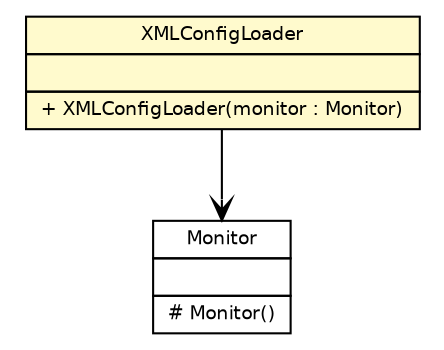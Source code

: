 #!/usr/local/bin/dot
#
# Class diagram 
# Generated by UmlGraph version 4.6 (http://www.spinellis.gr/sw/umlgraph)
#

digraph G {
	edge [fontname="Helvetica",fontsize=10,labelfontname="Helvetica",labelfontsize=10];
	node [fontname="Helvetica",fontsize=10,shape=plaintext];
	// fr.univrennes1.cri.jtacl.core.monitor.XMLConfigLoader
	c5615 [label=<<table border="0" cellborder="1" cellspacing="0" cellpadding="2" port="p" bgcolor="lemonChiffon" href="./XMLConfigLoader.html">
		<tr><td><table border="0" cellspacing="0" cellpadding="1">
			<tr><td> XMLConfigLoader </td></tr>
		</table></td></tr>
		<tr><td><table border="0" cellspacing="0" cellpadding="1">
			<tr><td align="left">  </td></tr>
		</table></td></tr>
		<tr><td><table border="0" cellspacing="0" cellpadding="1">
			<tr><td align="left"> + XMLConfigLoader(monitor : Monitor) </td></tr>
		</table></td></tr>
		</table>>, fontname="Helvetica", fontcolor="black", fontsize=9.0];
	// fr.univrennes1.cri.jtacl.core.monitor.Monitor
	c5620 [label=<<table border="0" cellborder="1" cellspacing="0" cellpadding="2" port="p" href="./Monitor.html">
		<tr><td><table border="0" cellspacing="0" cellpadding="1">
			<tr><td> Monitor </td></tr>
		</table></td></tr>
		<tr><td><table border="0" cellspacing="0" cellpadding="1">
			<tr><td align="left">  </td></tr>
		</table></td></tr>
		<tr><td><table border="0" cellspacing="0" cellpadding="1">
			<tr><td align="left"> # Monitor() </td></tr>
		</table></td></tr>
		</table>>, fontname="Helvetica", fontcolor="black", fontsize=9.0];
	// fr.univrennes1.cri.jtacl.core.monitor.XMLConfigLoader NAVASSOC fr.univrennes1.cri.jtacl.core.monitor.Monitor
	c5615:p -> c5620:p [taillabel="", label="", headlabel="", fontname="Helvetica", fontcolor="black", fontsize=10.0, color="black", arrowhead=open];
}

